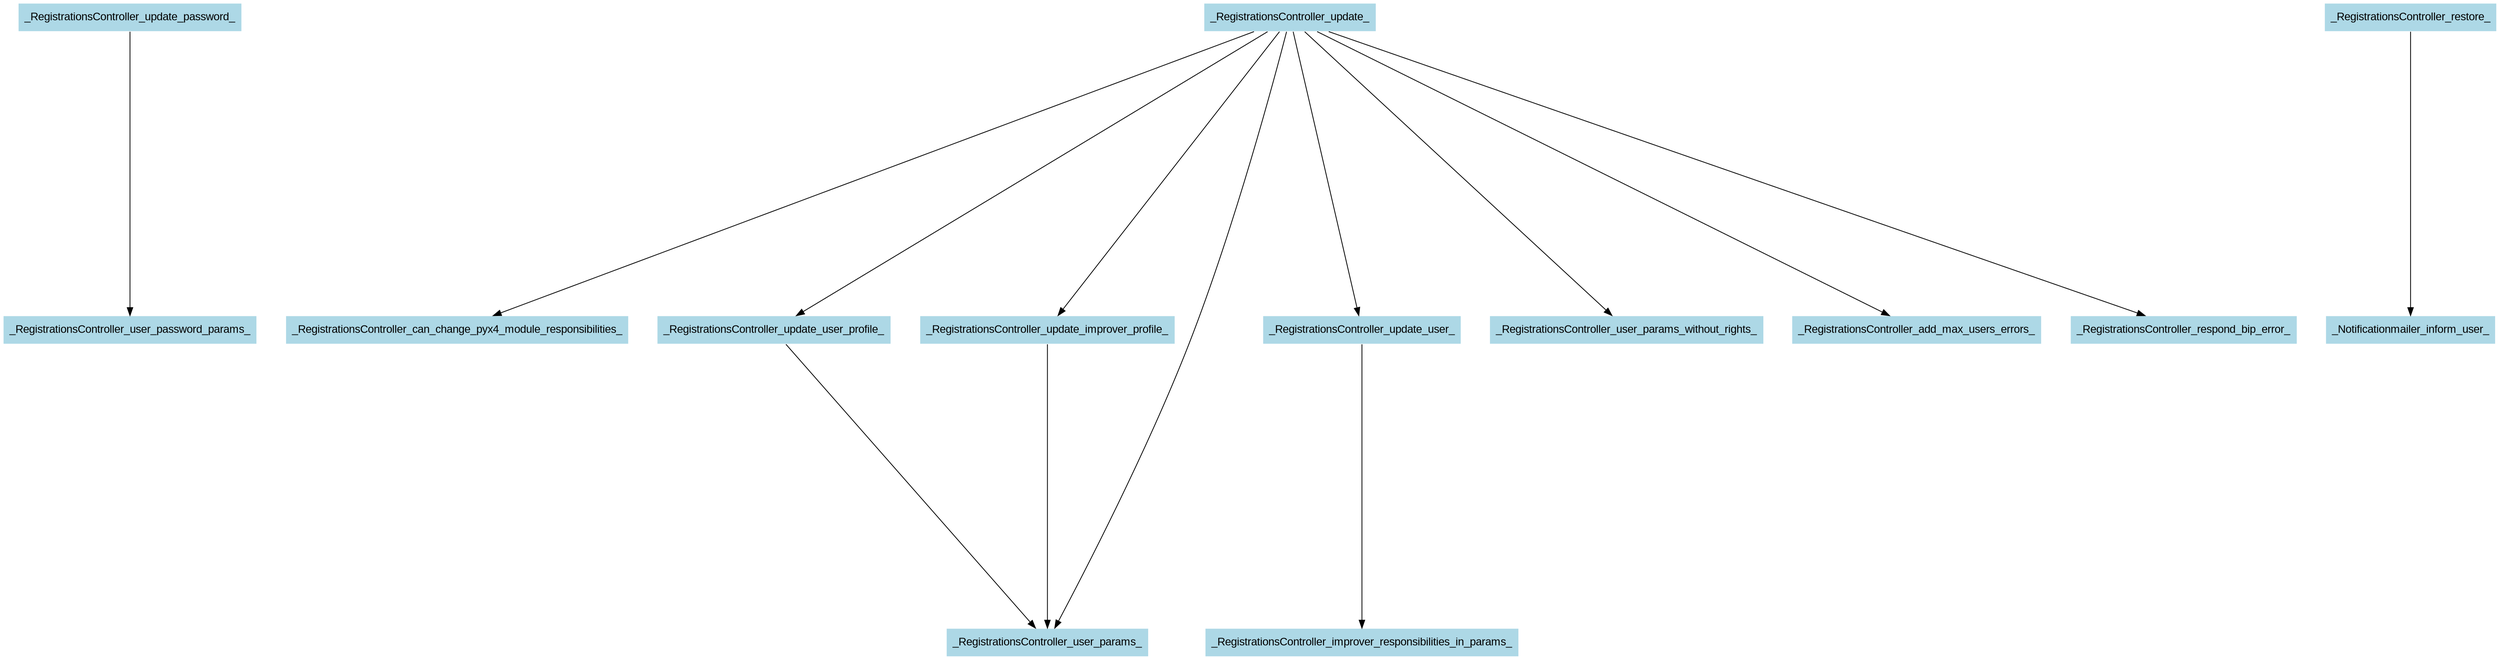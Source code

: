 digraph CallGraph {
ranksep=5;
nodesep=0.5;
node [fontname=Arial];
edge [fontname=Arial];
_RegistrationsController_update_password_ -> _RegistrationsController_user_password_params_;
_RegistrationsController_update_password_ [shape=box, style=filled, fillcolor=lightblue  , color=white];
_RegistrationsController_user_password_params_ [shape=box, style=filled, fillcolor=lightblue  , color=white];
_RegistrationsController_update_ -> _RegistrationsController_can_change_pyx4_module_responsibilities_;
_RegistrationsController_update_ [shape=box, style=filled, fillcolor=lightblue  , color=white];
_RegistrationsController_can_change_pyx4_module_responsibilities_ [shape=box, style=filled, fillcolor=lightblue  , color=white];
_RegistrationsController_update_ -> _RegistrationsController_update_user_profile_;
_RegistrationsController_update_user_profile_ [shape=box, style=filled, fillcolor=lightblue  , color=white];
_RegistrationsController_update_ -> _RegistrationsController_update_improver_profile_;
_RegistrationsController_update_improver_profile_ [shape=box, style=filled, fillcolor=lightblue  , color=white];
_RegistrationsController_update_ -> _RegistrationsController_update_user_;
_RegistrationsController_update_user_ [shape=box, style=filled, fillcolor=lightblue  , color=white];
_RegistrationsController_update_ -> _RegistrationsController_user_params_;
_RegistrationsController_user_params_ [shape=box, style=filled, fillcolor=lightblue  , color=white];
_RegistrationsController_update_ -> _RegistrationsController_user_params_without_rights_;
_RegistrationsController_user_params_without_rights_ [shape=box, style=filled, fillcolor=lightblue  , color=white];
_RegistrationsController_update_ -> _RegistrationsController_add_max_users_errors_;
_RegistrationsController_add_max_users_errors_ [shape=box, style=filled, fillcolor=lightblue  , color=white];
_RegistrationsController_update_ -> _RegistrationsController_respond_bip_error_;
_RegistrationsController_respond_bip_error_ [shape=box, style=filled, fillcolor=lightblue  , color=white];
_RegistrationsController_restore_ -> _Notificationmailer_inform_user_;
_RegistrationsController_restore_ [shape=box, style=filled, fillcolor=lightblue  , color=white];
_Notificationmailer_inform_user_ [shape=box, style=filled, fillcolor=lightblue  , color=white];
_RegistrationsController_update_user_profile_ -> _RegistrationsController_user_params_;
_RegistrationsController_update_improver_profile_ -> _RegistrationsController_user_params_;
_RegistrationsController_update_user_ -> _RegistrationsController_improver_responsibilities_in_params_;
_RegistrationsController_improver_responsibilities_in_params_ [shape=box, style=filled, fillcolor=lightblue  , color=white];
}
